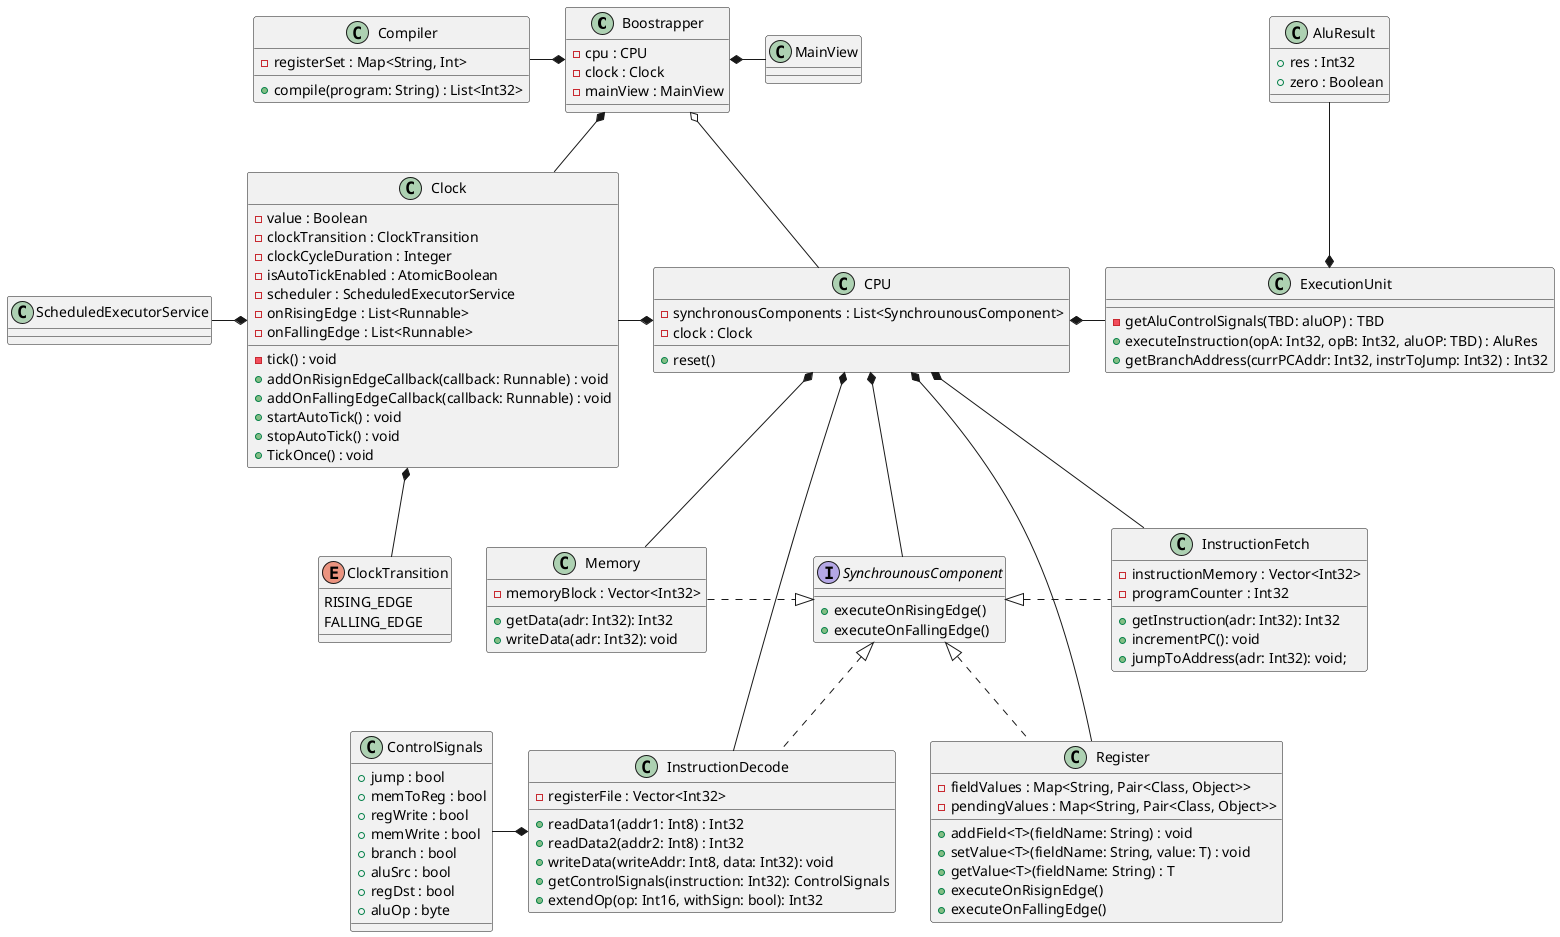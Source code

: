 @startuml CPU Simulator

Boostrapper o-- CPU
Boostrapper *-- Clock
Boostrapper *-right- MainView
Boostrapper *-left- Compiler

Clock *-- ClockTransition
Clock *-left- ScheduledExecutorService

CPU *-- SynchrounousComponent
CPU *-- InstructionFetch
CPU *-- InstructionDecode
CPU *-right- ExecutionUnit
CPU *-- Memory
CPU *-left- Clock
CPU *-- Register

Register .up.|> SynchrounousComponent

ExecutionUnit *-up- AluResult

InstructionDecode *-left- ControlSignals 

SynchrounousComponent <|.. InstructionDecode
SynchrounousComponent <|.right. InstructionFetch
SynchrounousComponent <|.left. Memory



enum ClockTransition{
    RISING_EDGE
    FALLING_EDGE
}

class AluResult{
    + res : Int32
    + zero : Boolean
}

class ControlSignals {
    + jump : bool
    + memToReg : bool
    + regWrite : bool
    + memWrite : bool
    + branch : bool
    + aluSrc : bool
    + regDst : bool
    + aluOp : byte
}

interface SynchrounousComponent {
    + executeOnRisingEdge()
    + executeOnFallingEdge()
}

class Boostrapper {
    - cpu : CPU
    - clock : Clock
    - mainView : MainView
}

class CPU {
    - synchronousComponents : List<SynchrounousComponent>
    - clock : Clock
    + reset()
}

class Clock {
    - value : Boolean
    - clockTransition : ClockTransition
    - clockCycleDuration : Integer
    - isAutoTickEnabled : AtomicBoolean
    - scheduler : ScheduledExecutorService
    - onRisingEdge : List<Runnable>
    - onFallingEdge : List<Runnable>
    - tick() : void
    + addOnRisignEdgeCallback(callback: Runnable) : void
    + addOnFallingEdgeCallback(callback: Runnable) : void
    + startAutoTick() : void
    + stopAutoTick() : void
    + TickOnce() : void
}

class Memory {
    - memoryBlock : Vector<Int32>
}

class InstructionFetch {
    - instructionMemory : Vector<Int32>
    - programCounter : Int32
    + getInstruction(adr: Int32): Int32
    + incrementPC(): void
    + jumpToAddress(adr: Int32): void;
}

class InstructionDecode {
    - registerFile : Vector<Int32>
    + readData1(addr1: Int8) : Int32
    + readData2(addr2: Int8) : Int32
    + writeData(writeAddr: Int8, data: Int32): void
    + getControlSignals(instruction: Int32): ControlSignals
    + extendOp(op: Int16, withSign: bool): Int32
}

class ExecutionUnit {
    - getAluControlSignals(TBD: aluOP) : TBD
    + executeInstruction(opA: Int32, opB: Int32, aluOP: TBD) : AluRes
    + getBranchAddress(currPCAddr: Int32, instrToJump: Int32) : Int32
}

class Memory {
    + getData(adr: Int32): Int32
    + writeData(adr: Int32): void
}

class Register {
    - fieldValues : Map<String, Pair<Class, Object>>
    - pendingValues : Map<String, Pair<Class, Object>>
    + addField<T>(fieldName: String) : void
    + setValue<T>(fieldName: String, value: T) : void
    + getValue<T>(fieldName: String) : T
    + executeOnRisignEdge()
    + executeOnFallingEdge()
}

class MainView {
    
}

class Compiler {
    - registerSet : Map<String, Int>
    + compile(program: String) : List<Int32>
}

@enduml
